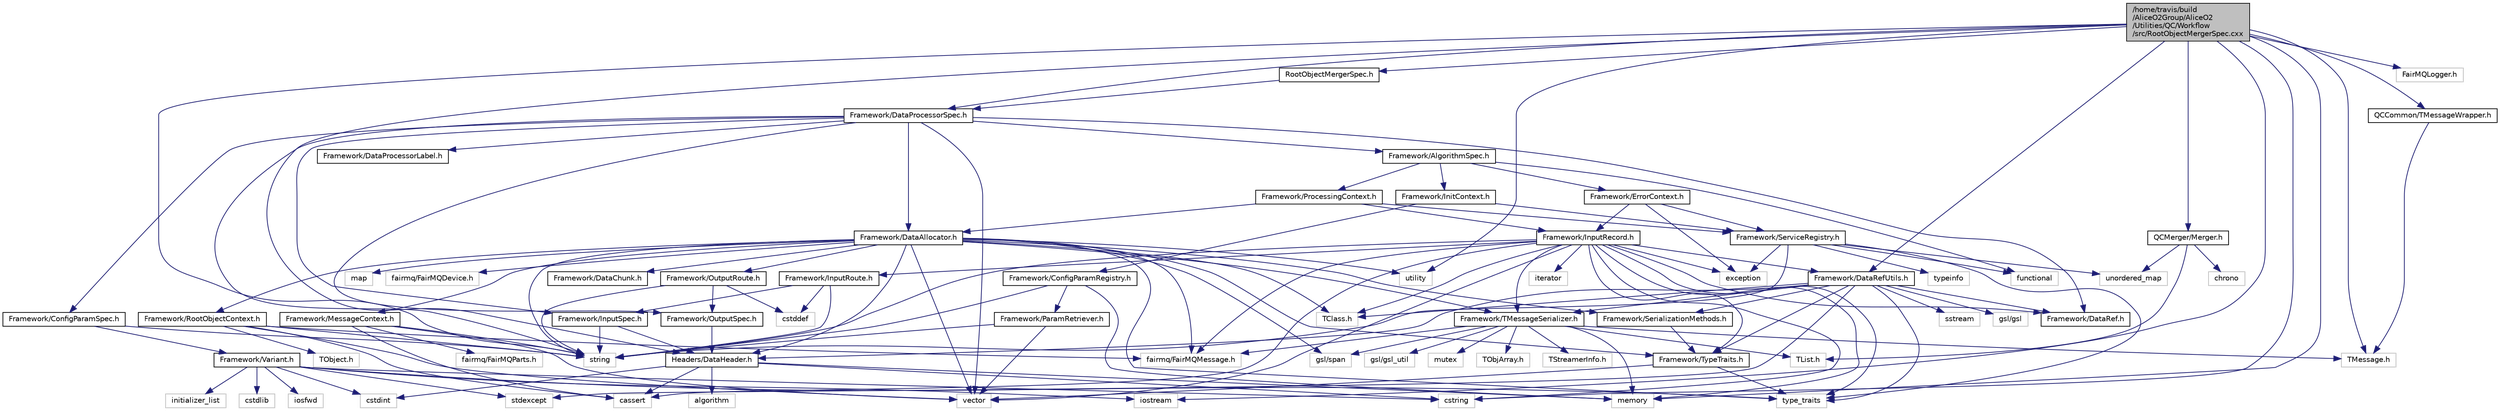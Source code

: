 digraph "/home/travis/build/AliceO2Group/AliceO2/Utilities/QC/Workflow/src/RootObjectMergerSpec.cxx"
{
 // INTERACTIVE_SVG=YES
  bgcolor="transparent";
  edge [fontname="Helvetica",fontsize="10",labelfontname="Helvetica",labelfontsize="10"];
  node [fontname="Helvetica",fontsize="10",shape=record];
  Node1 [label="/home/travis/build\l/AliceO2Group/AliceO2\l/Utilities/QC/Workflow\l/src/RootObjectMergerSpec.cxx",height=0.2,width=0.4,color="black", fillcolor="grey75", style="filled" fontcolor="black"];
  Node1 -> Node2 [color="midnightblue",fontsize="10",style="solid",fontname="Helvetica"];
  Node2 [label="RootObjectMergerSpec.h",height=0.2,width=0.4,color="black",URL="$d3/dba/RootObjectMergerSpec_8h.html"];
  Node2 -> Node3 [color="midnightblue",fontsize="10",style="solid",fontname="Helvetica"];
  Node3 [label="Framework/DataProcessorSpec.h",height=0.2,width=0.4,color="black",URL="$d0/df4/DataProcessorSpec_8h.html"];
  Node3 -> Node4 [color="midnightblue",fontsize="10",style="solid",fontname="Helvetica"];
  Node4 [label="Framework/AlgorithmSpec.h",height=0.2,width=0.4,color="black",URL="$d0/d14/AlgorithmSpec_8h.html"];
  Node4 -> Node5 [color="midnightblue",fontsize="10",style="solid",fontname="Helvetica"];
  Node5 [label="Framework/ProcessingContext.h",height=0.2,width=0.4,color="black",URL="$de/d6a/ProcessingContext_8h.html"];
  Node5 -> Node6 [color="midnightblue",fontsize="10",style="solid",fontname="Helvetica"];
  Node6 [label="Framework/InputRecord.h",height=0.2,width=0.4,color="black",URL="$d6/d5c/InputRecord_8h.html"];
  Node6 -> Node7 [color="midnightblue",fontsize="10",style="solid",fontname="Helvetica"];
  Node7 [label="Framework/DataRef.h",height=0.2,width=0.4,color="black",URL="$d5/dfb/DataRef_8h.html"];
  Node6 -> Node8 [color="midnightblue",fontsize="10",style="solid",fontname="Helvetica"];
  Node8 [label="Framework/DataRefUtils.h",height=0.2,width=0.4,color="black",URL="$d5/db8/DataRefUtils_8h.html"];
  Node8 -> Node7 [color="midnightblue",fontsize="10",style="solid",fontname="Helvetica"];
  Node8 -> Node9 [color="midnightblue",fontsize="10",style="solid",fontname="Helvetica"];
  Node9 [label="Headers/DataHeader.h",height=0.2,width=0.4,color="black",URL="$dc/dcd/DataHeader_8h.html"];
  Node9 -> Node10 [color="midnightblue",fontsize="10",style="solid",fontname="Helvetica"];
  Node10 [label="cstdint",height=0.2,width=0.4,color="grey75"];
  Node9 -> Node11 [color="midnightblue",fontsize="10",style="solid",fontname="Helvetica"];
  Node11 [label="memory",height=0.2,width=0.4,color="grey75"];
  Node9 -> Node12 [color="midnightblue",fontsize="10",style="solid",fontname="Helvetica"];
  Node12 [label="cassert",height=0.2,width=0.4,color="grey75"];
  Node9 -> Node13 [color="midnightblue",fontsize="10",style="solid",fontname="Helvetica"];
  Node13 [label="cstring",height=0.2,width=0.4,color="grey75"];
  Node9 -> Node14 [color="midnightblue",fontsize="10",style="solid",fontname="Helvetica"];
  Node14 [label="algorithm",height=0.2,width=0.4,color="grey75"];
  Node8 -> Node15 [color="midnightblue",fontsize="10",style="solid",fontname="Helvetica"];
  Node15 [label="Framework/TMessageSerializer.h",height=0.2,width=0.4,color="black",URL="$d8/d3c/TMessageSerializer_8h.html"];
  Node15 -> Node16 [color="midnightblue",fontsize="10",style="solid",fontname="Helvetica"];
  Node16 [label="fairmq/FairMQMessage.h",height=0.2,width=0.4,color="grey75"];
  Node15 -> Node17 [color="midnightblue",fontsize="10",style="solid",fontname="Helvetica"];
  Node17 [label="TList.h",height=0.2,width=0.4,color="grey75"];
  Node15 -> Node18 [color="midnightblue",fontsize="10",style="solid",fontname="Helvetica"];
  Node18 [label="TMessage.h",height=0.2,width=0.4,color="grey75"];
  Node15 -> Node19 [color="midnightblue",fontsize="10",style="solid",fontname="Helvetica"];
  Node19 [label="TObjArray.h",height=0.2,width=0.4,color="grey75"];
  Node15 -> Node20 [color="midnightblue",fontsize="10",style="solid",fontname="Helvetica"];
  Node20 [label="TStreamerInfo.h",height=0.2,width=0.4,color="grey75"];
  Node15 -> Node21 [color="midnightblue",fontsize="10",style="solid",fontname="Helvetica"];
  Node21 [label="gsl/gsl_util",height=0.2,width=0.4,color="grey75"];
  Node15 -> Node22 [color="midnightblue",fontsize="10",style="solid",fontname="Helvetica"];
  Node22 [label="gsl/span",height=0.2,width=0.4,color="grey75"];
  Node15 -> Node11 [color="midnightblue",fontsize="10",style="solid",fontname="Helvetica"];
  Node15 -> Node23 [color="midnightblue",fontsize="10",style="solid",fontname="Helvetica"];
  Node23 [label="mutex",height=0.2,width=0.4,color="grey75"];
  Node8 -> Node24 [color="midnightblue",fontsize="10",style="solid",fontname="Helvetica"];
  Node24 [label="Framework/SerializationMethods.h",height=0.2,width=0.4,color="black",URL="$d1/d53/SerializationMethods_8h.html",tooltip="Type wrappers for enfording a specific serialization method. "];
  Node24 -> Node25 [color="midnightblue",fontsize="10",style="solid",fontname="Helvetica"];
  Node25 [label="Framework/TypeTraits.h",height=0.2,width=0.4,color="black",URL="$d0/d95/TypeTraits_8h.html"];
  Node25 -> Node26 [color="midnightblue",fontsize="10",style="solid",fontname="Helvetica"];
  Node26 [label="type_traits",height=0.2,width=0.4,color="grey75"];
  Node25 -> Node27 [color="midnightblue",fontsize="10",style="solid",fontname="Helvetica"];
  Node27 [label="vector",height=0.2,width=0.4,color="grey75"];
  Node8 -> Node25 [color="midnightblue",fontsize="10",style="solid",fontname="Helvetica"];
  Node8 -> Node28 [color="midnightblue",fontsize="10",style="solid",fontname="Helvetica"];
  Node28 [label="TClass.h",height=0.2,width=0.4,color="grey75"];
  Node8 -> Node29 [color="midnightblue",fontsize="10",style="solid",fontname="Helvetica"];
  Node29 [label="stdexcept",height=0.2,width=0.4,color="grey75"];
  Node8 -> Node30 [color="midnightblue",fontsize="10",style="solid",fontname="Helvetica"];
  Node30 [label="sstream",height=0.2,width=0.4,color="grey75"];
  Node8 -> Node26 [color="midnightblue",fontsize="10",style="solid",fontname="Helvetica"];
  Node8 -> Node31 [color="midnightblue",fontsize="10",style="solid",fontname="Helvetica"];
  Node31 [label="gsl/gsl",height=0.2,width=0.4,color="grey75"];
  Node6 -> Node32 [color="midnightblue",fontsize="10",style="solid",fontname="Helvetica"];
  Node32 [label="Framework/InputRoute.h",height=0.2,width=0.4,color="black",URL="$d5/d19/InputRoute_8h.html"];
  Node32 -> Node33 [color="midnightblue",fontsize="10",style="solid",fontname="Helvetica"];
  Node33 [label="Framework/InputSpec.h",height=0.2,width=0.4,color="black",URL="$d5/d3f/InputSpec_8h.html"];
  Node33 -> Node34 [color="midnightblue",fontsize="10",style="solid",fontname="Helvetica"];
  Node34 [label="string",height=0.2,width=0.4,color="grey75"];
  Node33 -> Node9 [color="midnightblue",fontsize="10",style="solid",fontname="Helvetica"];
  Node32 -> Node35 [color="midnightblue",fontsize="10",style="solid",fontname="Helvetica"];
  Node35 [label="cstddef",height=0.2,width=0.4,color="grey75"];
  Node32 -> Node34 [color="midnightblue",fontsize="10",style="solid",fontname="Helvetica"];
  Node6 -> Node25 [color="midnightblue",fontsize="10",style="solid",fontname="Helvetica"];
  Node6 -> Node16 [color="midnightblue",fontsize="10",style="solid",fontname="Helvetica"];
  Node6 -> Node15 [color="midnightblue",fontsize="10",style="solid",fontname="Helvetica"];
  Node6 -> Node28 [color="midnightblue",fontsize="10",style="solid",fontname="Helvetica"];
  Node6 -> Node36 [color="midnightblue",fontsize="10",style="solid",fontname="Helvetica"];
  Node36 [label="iterator",height=0.2,width=0.4,color="grey75"];
  Node6 -> Node34 [color="midnightblue",fontsize="10",style="solid",fontname="Helvetica"];
  Node6 -> Node27 [color="midnightblue",fontsize="10",style="solid",fontname="Helvetica"];
  Node6 -> Node13 [color="midnightblue",fontsize="10",style="solid",fontname="Helvetica"];
  Node6 -> Node12 [color="midnightblue",fontsize="10",style="solid",fontname="Helvetica"];
  Node6 -> Node37 [color="midnightblue",fontsize="10",style="solid",fontname="Helvetica"];
  Node37 [label="exception",height=0.2,width=0.4,color="grey75"];
  Node6 -> Node11 [color="midnightblue",fontsize="10",style="solid",fontname="Helvetica"];
  Node6 -> Node26 [color="midnightblue",fontsize="10",style="solid",fontname="Helvetica"];
  Node5 -> Node38 [color="midnightblue",fontsize="10",style="solid",fontname="Helvetica"];
  Node38 [label="Framework/ServiceRegistry.h",height=0.2,width=0.4,color="black",URL="$d8/d17/ServiceRegistry_8h.html"];
  Node38 -> Node37 [color="midnightblue",fontsize="10",style="solid",fontname="Helvetica"];
  Node38 -> Node39 [color="midnightblue",fontsize="10",style="solid",fontname="Helvetica"];
  Node39 [label="functional",height=0.2,width=0.4,color="grey75"];
  Node38 -> Node34 [color="midnightblue",fontsize="10",style="solid",fontname="Helvetica"];
  Node38 -> Node26 [color="midnightblue",fontsize="10",style="solid",fontname="Helvetica"];
  Node38 -> Node40 [color="midnightblue",fontsize="10",style="solid",fontname="Helvetica"];
  Node40 [label="typeinfo",height=0.2,width=0.4,color="grey75"];
  Node38 -> Node41 [color="midnightblue",fontsize="10",style="solid",fontname="Helvetica"];
  Node41 [label="unordered_map",height=0.2,width=0.4,color="grey75"];
  Node5 -> Node42 [color="midnightblue",fontsize="10",style="solid",fontname="Helvetica"];
  Node42 [label="Framework/DataAllocator.h",height=0.2,width=0.4,color="black",URL="$d1/d28/DataAllocator_8h.html"];
  Node42 -> Node43 [color="midnightblue",fontsize="10",style="solid",fontname="Helvetica"];
  Node43 [label="fairmq/FairMQDevice.h",height=0.2,width=0.4,color="grey75"];
  Node42 -> Node9 [color="midnightblue",fontsize="10",style="solid",fontname="Helvetica"];
  Node42 -> Node44 [color="midnightblue",fontsize="10",style="solid",fontname="Helvetica"];
  Node44 [label="Framework/OutputRoute.h",height=0.2,width=0.4,color="black",URL="$d6/df4/OutputRoute_8h.html"];
  Node44 -> Node45 [color="midnightblue",fontsize="10",style="solid",fontname="Helvetica"];
  Node45 [label="Framework/OutputSpec.h",height=0.2,width=0.4,color="black",URL="$db/d2d/OutputSpec_8h.html"];
  Node45 -> Node9 [color="midnightblue",fontsize="10",style="solid",fontname="Helvetica"];
  Node44 -> Node35 [color="midnightblue",fontsize="10",style="solid",fontname="Helvetica"];
  Node44 -> Node34 [color="midnightblue",fontsize="10",style="solid",fontname="Helvetica"];
  Node42 -> Node46 [color="midnightblue",fontsize="10",style="solid",fontname="Helvetica"];
  Node46 [label="Framework/DataChunk.h",height=0.2,width=0.4,color="black",URL="$d7/d31/DataChunk_8h.html"];
  Node42 -> Node47 [color="midnightblue",fontsize="10",style="solid",fontname="Helvetica"];
  Node47 [label="Framework/MessageContext.h",height=0.2,width=0.4,color="black",URL="$dc/dc4/MessageContext_8h.html"];
  Node47 -> Node48 [color="midnightblue",fontsize="10",style="solid",fontname="Helvetica"];
  Node48 [label="fairmq/FairMQParts.h",height=0.2,width=0.4,color="grey75"];
  Node47 -> Node27 [color="midnightblue",fontsize="10",style="solid",fontname="Helvetica"];
  Node47 -> Node12 [color="midnightblue",fontsize="10",style="solid",fontname="Helvetica"];
  Node47 -> Node34 [color="midnightblue",fontsize="10",style="solid",fontname="Helvetica"];
  Node42 -> Node49 [color="midnightblue",fontsize="10",style="solid",fontname="Helvetica"];
  Node49 [label="Framework/RootObjectContext.h",height=0.2,width=0.4,color="black",URL="$d2/d80/RootObjectContext_8h.html"];
  Node49 -> Node16 [color="midnightblue",fontsize="10",style="solid",fontname="Helvetica"];
  Node49 -> Node50 [color="midnightblue",fontsize="10",style="solid",fontname="Helvetica"];
  Node50 [label="TObject.h",height=0.2,width=0.4,color="grey75"];
  Node49 -> Node27 [color="midnightblue",fontsize="10",style="solid",fontname="Helvetica"];
  Node49 -> Node12 [color="midnightblue",fontsize="10",style="solid",fontname="Helvetica"];
  Node49 -> Node34 [color="midnightblue",fontsize="10",style="solid",fontname="Helvetica"];
  Node42 -> Node15 [color="midnightblue",fontsize="10",style="solid",fontname="Helvetica"];
  Node42 -> Node25 [color="midnightblue",fontsize="10",style="solid",fontname="Helvetica"];
  Node42 -> Node24 [color="midnightblue",fontsize="10",style="solid",fontname="Helvetica"];
  Node42 -> Node16 [color="midnightblue",fontsize="10",style="solid",fontname="Helvetica"];
  Node42 -> Node27 [color="midnightblue",fontsize="10",style="solid",fontname="Helvetica"];
  Node42 -> Node51 [color="midnightblue",fontsize="10",style="solid",fontname="Helvetica"];
  Node51 [label="map",height=0.2,width=0.4,color="grey75"];
  Node42 -> Node34 [color="midnightblue",fontsize="10",style="solid",fontname="Helvetica"];
  Node42 -> Node52 [color="midnightblue",fontsize="10",style="solid",fontname="Helvetica"];
  Node52 [label="utility",height=0.2,width=0.4,color="grey75"];
  Node42 -> Node26 [color="midnightblue",fontsize="10",style="solid",fontname="Helvetica"];
  Node42 -> Node22 [color="midnightblue",fontsize="10",style="solid",fontname="Helvetica"];
  Node42 -> Node28 [color="midnightblue",fontsize="10",style="solid",fontname="Helvetica"];
  Node4 -> Node53 [color="midnightblue",fontsize="10",style="solid",fontname="Helvetica"];
  Node53 [label="Framework/ErrorContext.h",height=0.2,width=0.4,color="black",URL="$d7/dad/ErrorContext_8h.html"];
  Node53 -> Node6 [color="midnightblue",fontsize="10",style="solid",fontname="Helvetica"];
  Node53 -> Node38 [color="midnightblue",fontsize="10",style="solid",fontname="Helvetica"];
  Node53 -> Node37 [color="midnightblue",fontsize="10",style="solid",fontname="Helvetica"];
  Node4 -> Node54 [color="midnightblue",fontsize="10",style="solid",fontname="Helvetica"];
  Node54 [label="Framework/InitContext.h",height=0.2,width=0.4,color="black",URL="$d4/d2b/InitContext_8h.html"];
  Node54 -> Node55 [color="midnightblue",fontsize="10",style="solid",fontname="Helvetica"];
  Node55 [label="Framework/ConfigParamRegistry.h",height=0.2,width=0.4,color="black",URL="$de/dc6/ConfigParamRegistry_8h.html"];
  Node55 -> Node56 [color="midnightblue",fontsize="10",style="solid",fontname="Helvetica"];
  Node56 [label="Framework/ParamRetriever.h",height=0.2,width=0.4,color="black",URL="$df/d72/ParamRetriever_8h.html"];
  Node56 -> Node34 [color="midnightblue",fontsize="10",style="solid",fontname="Helvetica"];
  Node56 -> Node27 [color="midnightblue",fontsize="10",style="solid",fontname="Helvetica"];
  Node55 -> Node11 [color="midnightblue",fontsize="10",style="solid",fontname="Helvetica"];
  Node55 -> Node34 [color="midnightblue",fontsize="10",style="solid",fontname="Helvetica"];
  Node54 -> Node38 [color="midnightblue",fontsize="10",style="solid",fontname="Helvetica"];
  Node4 -> Node39 [color="midnightblue",fontsize="10",style="solid",fontname="Helvetica"];
  Node3 -> Node57 [color="midnightblue",fontsize="10",style="solid",fontname="Helvetica"];
  Node57 [label="Framework/ConfigParamSpec.h",height=0.2,width=0.4,color="black",URL="$d0/d1c/ConfigParamSpec_8h.html"];
  Node57 -> Node34 [color="midnightblue",fontsize="10",style="solid",fontname="Helvetica"];
  Node57 -> Node58 [color="midnightblue",fontsize="10",style="solid",fontname="Helvetica"];
  Node58 [label="Framework/Variant.h",height=0.2,width=0.4,color="black",URL="$de/d56/Variant_8h.html"];
  Node58 -> Node26 [color="midnightblue",fontsize="10",style="solid",fontname="Helvetica"];
  Node58 -> Node13 [color="midnightblue",fontsize="10",style="solid",fontname="Helvetica"];
  Node58 -> Node10 [color="midnightblue",fontsize="10",style="solid",fontname="Helvetica"];
  Node58 -> Node59 [color="midnightblue",fontsize="10",style="solid",fontname="Helvetica"];
  Node59 [label="cstdlib",height=0.2,width=0.4,color="grey75"];
  Node58 -> Node29 [color="midnightblue",fontsize="10",style="solid",fontname="Helvetica"];
  Node58 -> Node60 [color="midnightblue",fontsize="10",style="solid",fontname="Helvetica"];
  Node60 [label="iosfwd",height=0.2,width=0.4,color="grey75"];
  Node58 -> Node61 [color="midnightblue",fontsize="10",style="solid",fontname="Helvetica"];
  Node61 [label="iostream",height=0.2,width=0.4,color="grey75"];
  Node58 -> Node62 [color="midnightblue",fontsize="10",style="solid",fontname="Helvetica"];
  Node62 [label="initializer_list",height=0.2,width=0.4,color="grey75"];
  Node3 -> Node42 [color="midnightblue",fontsize="10",style="solid",fontname="Helvetica"];
  Node3 -> Node63 [color="midnightblue",fontsize="10",style="solid",fontname="Helvetica"];
  Node63 [label="Framework/DataProcessorLabel.h",height=0.2,width=0.4,color="black",URL="$d1/df2/DataProcessorLabel_8h.html"];
  Node3 -> Node7 [color="midnightblue",fontsize="10",style="solid",fontname="Helvetica"];
  Node3 -> Node33 [color="midnightblue",fontsize="10",style="solid",fontname="Helvetica"];
  Node3 -> Node45 [color="midnightblue",fontsize="10",style="solid",fontname="Helvetica"];
  Node3 -> Node34 [color="midnightblue",fontsize="10",style="solid",fontname="Helvetica"];
  Node3 -> Node27 [color="midnightblue",fontsize="10",style="solid",fontname="Helvetica"];
  Node1 -> Node3 [color="midnightblue",fontsize="10",style="solid",fontname="Helvetica"];
  Node1 -> Node8 [color="midnightblue",fontsize="10",style="solid",fontname="Helvetica"];
  Node1 -> Node9 [color="midnightblue",fontsize="10",style="solid",fontname="Helvetica"];
  Node1 -> Node64 [color="midnightblue",fontsize="10",style="solid",fontname="Helvetica"];
  Node64 [label="QCCommon/TMessageWrapper.h",height=0.2,width=0.4,color="black",URL="$d5/dde/TMessageWrapper_8h.html"];
  Node64 -> Node18 [color="midnightblue",fontsize="10",style="solid",fontname="Helvetica"];
  Node1 -> Node65 [color="midnightblue",fontsize="10",style="solid",fontname="Helvetica"];
  Node65 [label="QCMerger/Merger.h",height=0.2,width=0.4,color="black",URL="$d8/dc0/Merger_8h.html"];
  Node65 -> Node66 [color="midnightblue",fontsize="10",style="solid",fontname="Helvetica"];
  Node66 [label="chrono",height=0.2,width=0.4,color="grey75"];
  Node65 -> Node41 [color="midnightblue",fontsize="10",style="solid",fontname="Helvetica"];
  Node65 -> Node17 [color="midnightblue",fontsize="10",style="solid",fontname="Helvetica"];
  Node1 -> Node67 [color="midnightblue",fontsize="10",style="solid",fontname="Helvetica"];
  Node67 [label="FairMQLogger.h",height=0.2,width=0.4,color="grey75"];
  Node1 -> Node18 [color="midnightblue",fontsize="10",style="solid",fontname="Helvetica"];
  Node1 -> Node11 [color="midnightblue",fontsize="10",style="solid",fontname="Helvetica"];
  Node1 -> Node13 [color="midnightblue",fontsize="10",style="solid",fontname="Helvetica"];
  Node1 -> Node34 [color="midnightblue",fontsize="10",style="solid",fontname="Helvetica"];
  Node1 -> Node52 [color="midnightblue",fontsize="10",style="solid",fontname="Helvetica"];
  Node1 -> Node61 [color="midnightblue",fontsize="10",style="solid",fontname="Helvetica"];
}
